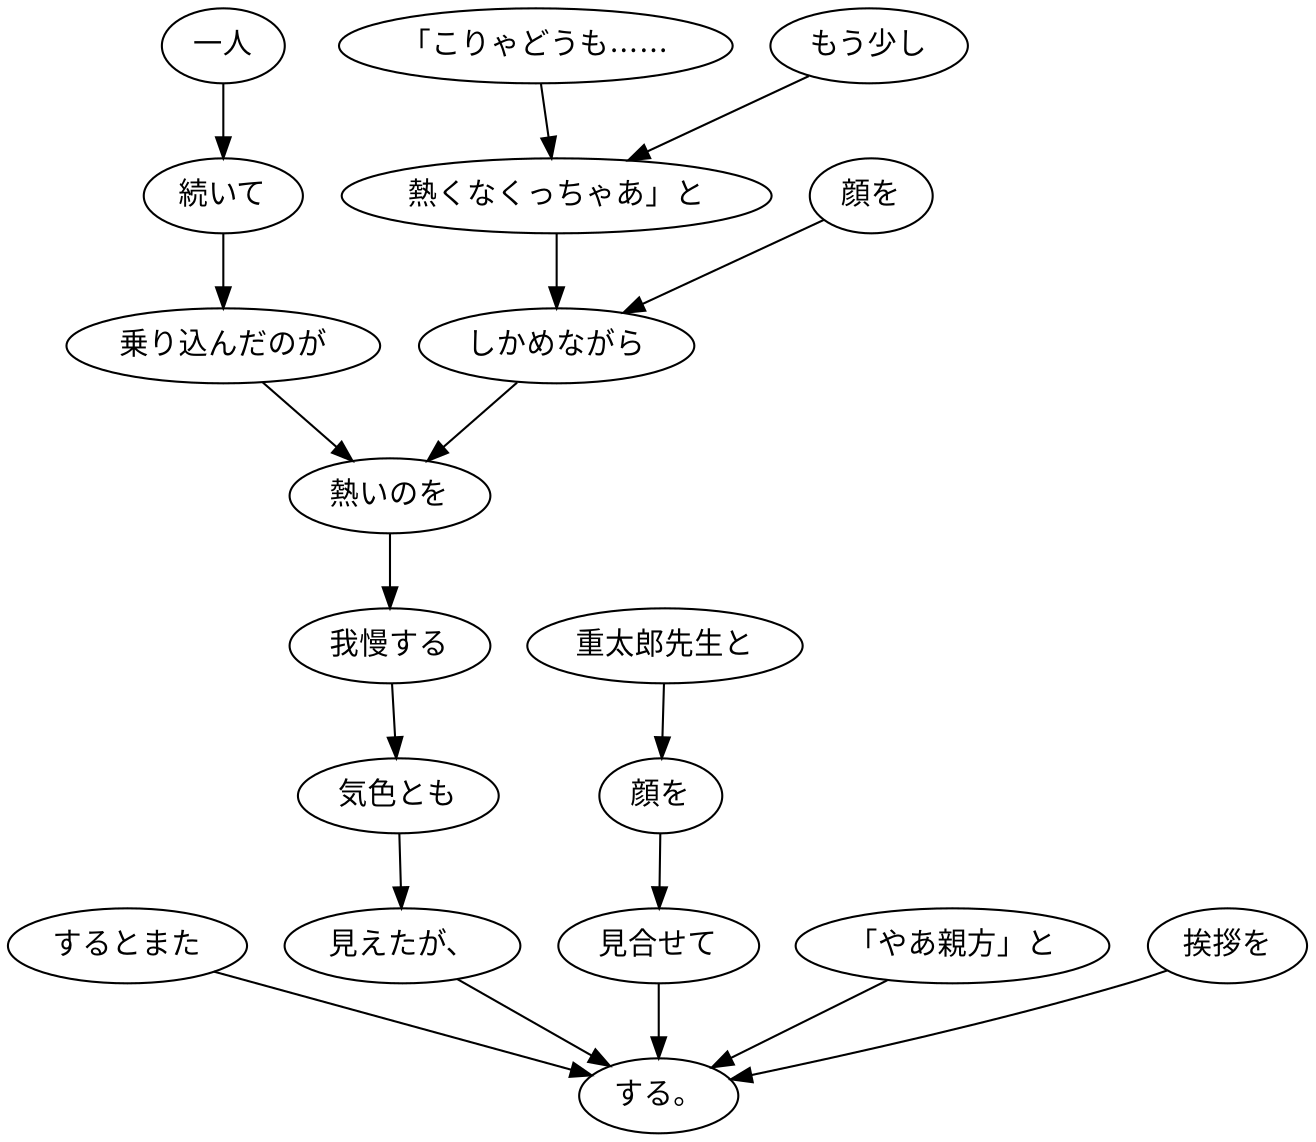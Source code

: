 digraph graph4383 {
	node0 [label="するとまた"];
	node1 [label="一人"];
	node2 [label="続いて"];
	node3 [label="乗り込んだのが"];
	node4 [label="「こりゃどうも……"];
	node5 [label="もう少し"];
	node6 [label="熱くなくっちゃあ」と"];
	node7 [label="顔を"];
	node8 [label="しかめながら"];
	node9 [label="熱いのを"];
	node10 [label="我慢する"];
	node11 [label="気色とも"];
	node12 [label="見えたが、"];
	node13 [label="重太郎先生と"];
	node14 [label="顔を"];
	node15 [label="見合せて"];
	node16 [label="「やあ親方」と"];
	node17 [label="挨拶を"];
	node18 [label="する。"];
	node0 -> node18;
	node1 -> node2;
	node2 -> node3;
	node3 -> node9;
	node4 -> node6;
	node5 -> node6;
	node6 -> node8;
	node7 -> node8;
	node8 -> node9;
	node9 -> node10;
	node10 -> node11;
	node11 -> node12;
	node12 -> node18;
	node13 -> node14;
	node14 -> node15;
	node15 -> node18;
	node16 -> node18;
	node17 -> node18;
}
